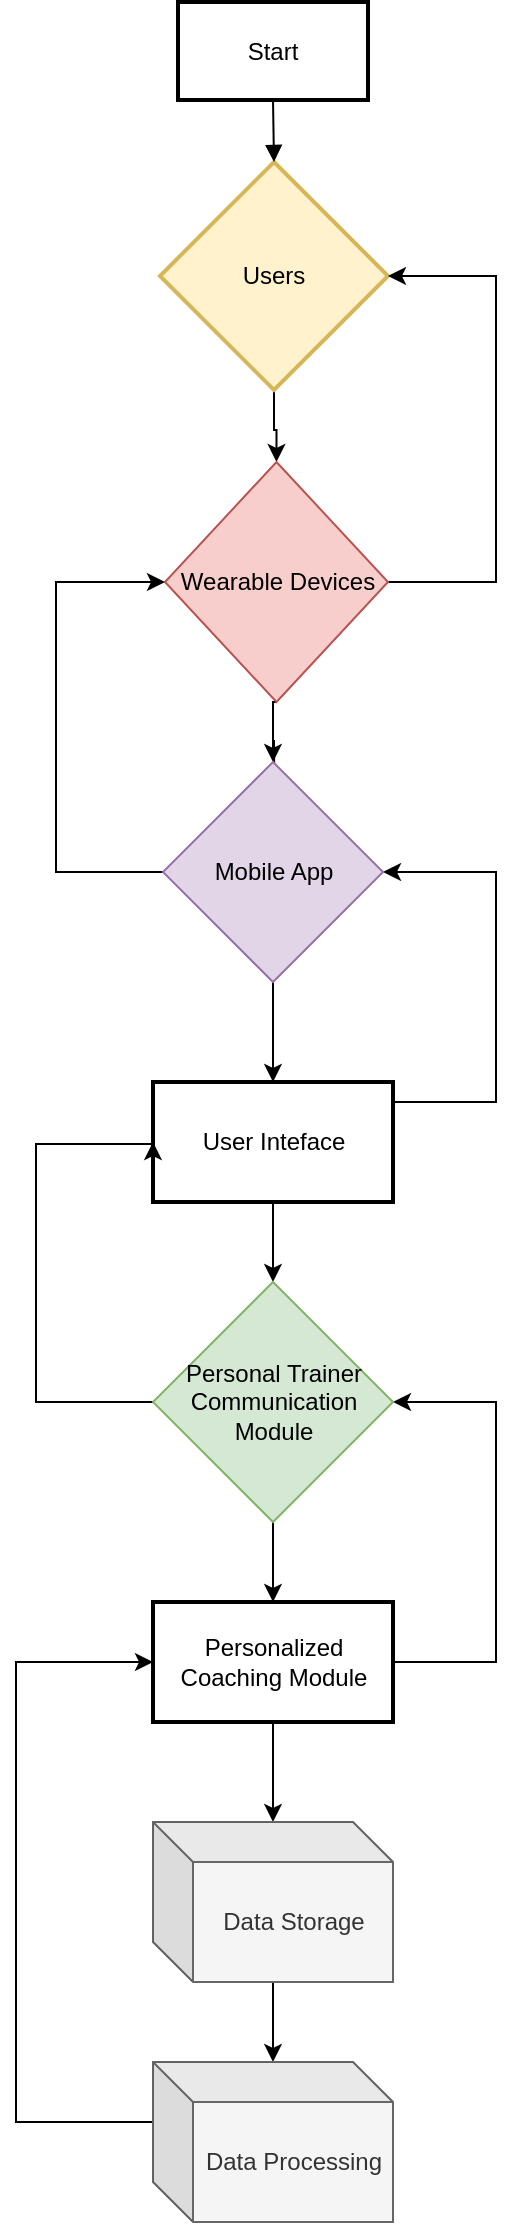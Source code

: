 <mxfile version="24.7.17">
  <diagram name="Page-1" id="cUeE7FjlOBQpPQirnSPI">
    <mxGraphModel dx="1365" dy="764" grid="1" gridSize="10" guides="1" tooltips="1" connect="1" arrows="1" fold="1" page="1" pageScale="1" pageWidth="827" pageHeight="1169" math="0" shadow="0">
      <root>
        <mxCell id="0" />
        <mxCell id="1" parent="0" />
        <mxCell id="2" value="Start" style="whiteSpace=wrap;strokeWidth=2;" parent="1" vertex="1">
          <mxGeometry x="341" y="20" width="95" height="49" as="geometry" />
        </mxCell>
        <mxCell id="ZZ_DKHaHlSiQKVSvzY7R-50" value="" style="edgeStyle=orthogonalEdgeStyle;rounded=0;orthogonalLoop=1;jettySize=auto;html=1;" edge="1" parent="1" source="3" target="ZZ_DKHaHlSiQKVSvzY7R-49">
          <mxGeometry relative="1" as="geometry" />
        </mxCell>
        <mxCell id="3" value="Users" style="rhombus;strokeWidth=2;whiteSpace=wrap;fillColor=#fff2cc;strokeColor=#d6b656;" parent="1" vertex="1">
          <mxGeometry x="332" y="100" width="114" height="114" as="geometry" />
        </mxCell>
        <mxCell id="ZZ_DKHaHlSiQKVSvzY7R-10" value="" style="edgeStyle=orthogonalEdgeStyle;rounded=0;orthogonalLoop=1;jettySize=auto;html=1;" edge="1" parent="1">
          <mxGeometry relative="1" as="geometry">
            <mxPoint x="388.455" y="299" as="sourcePoint" />
            <mxPoint x="388.455" y="340" as="targetPoint" />
          </mxGeometry>
        </mxCell>
        <mxCell id="ZZ_DKHaHlSiQKVSvzY7R-12" value="" style="edgeStyle=orthogonalEdgeStyle;rounded=0;orthogonalLoop=1;jettySize=auto;html=1;" edge="1" parent="1" target="ZZ_DKHaHlSiQKVSvzY7R-11">
          <mxGeometry relative="1" as="geometry">
            <mxPoint x="389" y="389" as="sourcePoint" />
          </mxGeometry>
        </mxCell>
        <mxCell id="6" value="" style="curved=1;startArrow=none;endArrow=block;exitX=0.5;exitY=0.99;entryX=0.5;entryY=0;" parent="1" source="2" target="3" edge="1">
          <mxGeometry relative="1" as="geometry">
            <Array as="points" />
          </mxGeometry>
        </mxCell>
        <mxCell id="ZZ_DKHaHlSiQKVSvzY7R-47" value="" style="edgeStyle=orthogonalEdgeStyle;rounded=0;orthogonalLoop=1;jettySize=auto;html=1;" edge="1" parent="1" source="ZZ_DKHaHlSiQKVSvzY7R-15" target="ZZ_DKHaHlSiQKVSvzY7R-44">
          <mxGeometry relative="1" as="geometry" />
        </mxCell>
        <mxCell id="ZZ_DKHaHlSiQKVSvzY7R-66" style="edgeStyle=orthogonalEdgeStyle;rounded=0;orthogonalLoop=1;jettySize=auto;html=1;exitX=1;exitY=0.5;exitDx=0;exitDy=0;entryX=1;entryY=0.5;entryDx=0;entryDy=0;" edge="1" parent="1" source="ZZ_DKHaHlSiQKVSvzY7R-15" target="ZZ_DKHaHlSiQKVSvzY7R-58">
          <mxGeometry relative="1" as="geometry">
            <Array as="points">
              <mxPoint x="500" y="850" />
              <mxPoint x="500" y="720" />
            </Array>
          </mxGeometry>
        </mxCell>
        <mxCell id="ZZ_DKHaHlSiQKVSvzY7R-15" value="Personalized Coaching Module" style="whiteSpace=wrap;html=1;strokeWidth=2;" vertex="1" parent="1">
          <mxGeometry x="328.5" y="820" width="120" height="60" as="geometry" />
        </mxCell>
        <mxCell id="ZZ_DKHaHlSiQKVSvzY7R-54" style="edgeStyle=orthogonalEdgeStyle;rounded=0;orthogonalLoop=1;jettySize=auto;html=1;exitX=1;exitY=0.5;exitDx=0;exitDy=0;entryX=1;entryY=0.5;entryDx=0;entryDy=0;" edge="1" parent="1" source="ZZ_DKHaHlSiQKVSvzY7R-11" target="ZZ_DKHaHlSiQKVSvzY7R-52">
          <mxGeometry relative="1" as="geometry">
            <Array as="points">
              <mxPoint x="500" y="570" />
              <mxPoint x="500" y="455" />
            </Array>
          </mxGeometry>
        </mxCell>
        <mxCell id="ZZ_DKHaHlSiQKVSvzY7R-59" style="edgeStyle=orthogonalEdgeStyle;rounded=0;orthogonalLoop=1;jettySize=auto;html=1;exitX=0.5;exitY=1;exitDx=0;exitDy=0;" edge="1" parent="1" source="ZZ_DKHaHlSiQKVSvzY7R-11" target="ZZ_DKHaHlSiQKVSvzY7R-58">
          <mxGeometry relative="1" as="geometry" />
        </mxCell>
        <mxCell id="ZZ_DKHaHlSiQKVSvzY7R-11" value="User Inteface" style="whiteSpace=wrap;html=1;strokeWidth=2;" vertex="1" parent="1">
          <mxGeometry x="328.5" y="560" width="120" height="60" as="geometry" />
        </mxCell>
        <mxCell id="ZZ_DKHaHlSiQKVSvzY7R-48" value="" style="edgeStyle=orthogonalEdgeStyle;rounded=0;orthogonalLoop=1;jettySize=auto;html=1;" edge="1" parent="1" source="ZZ_DKHaHlSiQKVSvzY7R-44" target="ZZ_DKHaHlSiQKVSvzY7R-45">
          <mxGeometry relative="1" as="geometry" />
        </mxCell>
        <mxCell id="ZZ_DKHaHlSiQKVSvzY7R-44" value="Data Storage" style="shape=cube;whiteSpace=wrap;html=1;boundedLbl=1;backgroundOutline=1;darkOpacity=0.05;darkOpacity2=0.1;fillColor=#f5f5f5;fontColor=#333333;strokeColor=#666666;" vertex="1" parent="1">
          <mxGeometry x="328.5" y="930" width="120" height="80" as="geometry" />
        </mxCell>
        <mxCell id="ZZ_DKHaHlSiQKVSvzY7R-65" style="edgeStyle=orthogonalEdgeStyle;rounded=0;orthogonalLoop=1;jettySize=auto;html=1;exitX=0;exitY=0;exitDx=0;exitDy=30;exitPerimeter=0;entryX=0;entryY=0.5;entryDx=0;entryDy=0;" edge="1" parent="1" source="ZZ_DKHaHlSiQKVSvzY7R-45" target="ZZ_DKHaHlSiQKVSvzY7R-15">
          <mxGeometry relative="1" as="geometry">
            <Array as="points">
              <mxPoint x="260" y="1080" />
              <mxPoint x="260" y="850" />
            </Array>
          </mxGeometry>
        </mxCell>
        <mxCell id="ZZ_DKHaHlSiQKVSvzY7R-45" value="Data Processing" style="shape=cube;whiteSpace=wrap;html=1;boundedLbl=1;backgroundOutline=1;darkOpacity=0.05;darkOpacity2=0.1;fillColor=#f5f5f5;fontColor=#333333;strokeColor=#666666;" vertex="1" parent="1">
          <mxGeometry x="328.5" y="1050" width="120" height="80" as="geometry" />
        </mxCell>
        <mxCell id="ZZ_DKHaHlSiQKVSvzY7R-51" style="edgeStyle=orthogonalEdgeStyle;rounded=0;orthogonalLoop=1;jettySize=auto;html=1;exitX=1;exitY=0.5;exitDx=0;exitDy=0;entryX=1;entryY=0.5;entryDx=0;entryDy=0;" edge="1" parent="1" source="ZZ_DKHaHlSiQKVSvzY7R-49" target="3">
          <mxGeometry relative="1" as="geometry">
            <Array as="points">
              <mxPoint x="500" y="310" />
              <mxPoint x="500" y="157" />
            </Array>
          </mxGeometry>
        </mxCell>
        <mxCell id="ZZ_DKHaHlSiQKVSvzY7R-57" style="edgeStyle=orthogonalEdgeStyle;rounded=0;orthogonalLoop=1;jettySize=auto;html=1;exitX=0.5;exitY=1;exitDx=0;exitDy=0;entryX=0.5;entryY=0;entryDx=0;entryDy=0;" edge="1" parent="1" source="ZZ_DKHaHlSiQKVSvzY7R-49" target="ZZ_DKHaHlSiQKVSvzY7R-52">
          <mxGeometry relative="1" as="geometry" />
        </mxCell>
        <mxCell id="ZZ_DKHaHlSiQKVSvzY7R-49" value="Wearable Devices" style="rhombus;whiteSpace=wrap;html=1;fillColor=#f8cecc;strokeColor=#b85450;" vertex="1" parent="1">
          <mxGeometry x="334.5" y="250" width="111.5" height="120" as="geometry" />
        </mxCell>
        <mxCell id="ZZ_DKHaHlSiQKVSvzY7R-56" style="edgeStyle=orthogonalEdgeStyle;rounded=0;orthogonalLoop=1;jettySize=auto;html=1;exitX=0;exitY=0.5;exitDx=0;exitDy=0;entryX=0;entryY=0.5;entryDx=0;entryDy=0;" edge="1" parent="1" source="ZZ_DKHaHlSiQKVSvzY7R-52" target="ZZ_DKHaHlSiQKVSvzY7R-49">
          <mxGeometry relative="1" as="geometry">
            <Array as="points">
              <mxPoint x="280" y="455" />
              <mxPoint x="280" y="310" />
            </Array>
          </mxGeometry>
        </mxCell>
        <mxCell id="ZZ_DKHaHlSiQKVSvzY7R-52" value="Mobile App" style="rhombus;whiteSpace=wrap;html=1;fillColor=#e1d5e7;strokeColor=#9673a6;" vertex="1" parent="1">
          <mxGeometry x="333.5" y="400" width="110" height="110" as="geometry" />
        </mxCell>
        <mxCell id="ZZ_DKHaHlSiQKVSvzY7R-62" style="edgeStyle=orthogonalEdgeStyle;rounded=0;orthogonalLoop=1;jettySize=auto;html=1;exitX=0.5;exitY=1;exitDx=0;exitDy=0;entryX=0.5;entryY=0;entryDx=0;entryDy=0;" edge="1" parent="1" source="ZZ_DKHaHlSiQKVSvzY7R-58" target="ZZ_DKHaHlSiQKVSvzY7R-15">
          <mxGeometry relative="1" as="geometry" />
        </mxCell>
        <mxCell id="ZZ_DKHaHlSiQKVSvzY7R-63" style="edgeStyle=orthogonalEdgeStyle;rounded=0;orthogonalLoop=1;jettySize=auto;html=1;exitX=0;exitY=0.5;exitDx=0;exitDy=0;entryX=0;entryY=0.5;entryDx=0;entryDy=0;" edge="1" parent="1" source="ZZ_DKHaHlSiQKVSvzY7R-58" target="ZZ_DKHaHlSiQKVSvzY7R-11">
          <mxGeometry relative="1" as="geometry">
            <Array as="points">
              <mxPoint x="270" y="720" />
              <mxPoint x="270" y="591" />
            </Array>
          </mxGeometry>
        </mxCell>
        <mxCell id="ZZ_DKHaHlSiQKVSvzY7R-58" value="Personal Trainer Communication Module" style="rhombus;whiteSpace=wrap;html=1;fillColor=#d5e8d4;strokeColor=#82b366;" vertex="1" parent="1">
          <mxGeometry x="328.5" y="660" width="120" height="120" as="geometry" />
        </mxCell>
      </root>
    </mxGraphModel>
  </diagram>
</mxfile>
